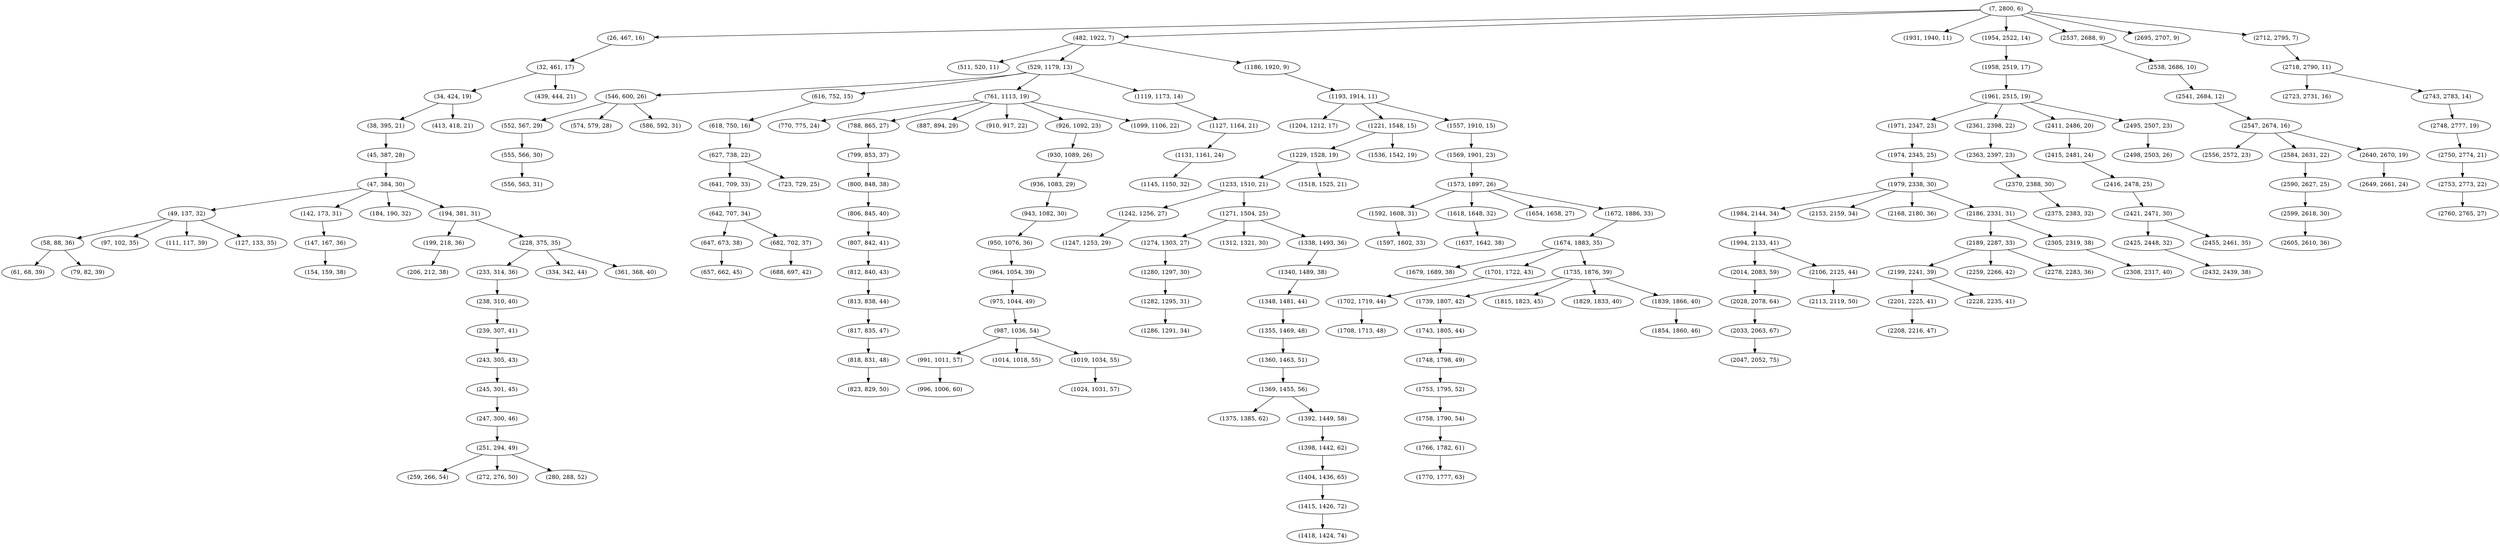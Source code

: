 digraph tree {
    "(7, 2800, 6)";
    "(26, 467, 16)";
    "(32, 461, 17)";
    "(34, 424, 19)";
    "(38, 395, 21)";
    "(45, 387, 28)";
    "(47, 384, 30)";
    "(49, 137, 32)";
    "(58, 88, 36)";
    "(61, 68, 39)";
    "(79, 82, 39)";
    "(97, 102, 35)";
    "(111, 117, 39)";
    "(127, 133, 35)";
    "(142, 173, 31)";
    "(147, 167, 36)";
    "(154, 159, 38)";
    "(184, 190, 32)";
    "(194, 381, 31)";
    "(199, 218, 36)";
    "(206, 212, 38)";
    "(228, 375, 35)";
    "(233, 314, 36)";
    "(238, 310, 40)";
    "(239, 307, 41)";
    "(243, 305, 43)";
    "(245, 301, 45)";
    "(247, 300, 46)";
    "(251, 294, 49)";
    "(259, 266, 54)";
    "(272, 276, 50)";
    "(280, 288, 52)";
    "(334, 342, 44)";
    "(361, 368, 40)";
    "(413, 418, 21)";
    "(439, 444, 21)";
    "(482, 1922, 7)";
    "(511, 520, 11)";
    "(529, 1179, 13)";
    "(546, 600, 26)";
    "(552, 567, 29)";
    "(555, 566, 30)";
    "(556, 563, 31)";
    "(574, 579, 28)";
    "(586, 592, 31)";
    "(616, 752, 15)";
    "(618, 750, 16)";
    "(627, 738, 22)";
    "(641, 709, 33)";
    "(642, 707, 34)";
    "(647, 673, 38)";
    "(657, 662, 45)";
    "(682, 702, 37)";
    "(688, 697, 42)";
    "(723, 729, 25)";
    "(761, 1113, 19)";
    "(770, 775, 24)";
    "(788, 865, 27)";
    "(799, 853, 37)";
    "(800, 848, 38)";
    "(806, 845, 40)";
    "(807, 842, 41)";
    "(812, 840, 43)";
    "(813, 838, 44)";
    "(817, 835, 47)";
    "(818, 831, 48)";
    "(823, 829, 50)";
    "(887, 894, 29)";
    "(910, 917, 22)";
    "(926, 1092, 23)";
    "(930, 1089, 26)";
    "(936, 1083, 29)";
    "(943, 1082, 30)";
    "(950, 1076, 36)";
    "(964, 1054, 39)";
    "(975, 1044, 49)";
    "(987, 1036, 54)";
    "(991, 1011, 57)";
    "(996, 1006, 60)";
    "(1014, 1018, 55)";
    "(1019, 1034, 55)";
    "(1024, 1031, 57)";
    "(1099, 1106, 22)";
    "(1119, 1173, 14)";
    "(1127, 1164, 21)";
    "(1131, 1161, 24)";
    "(1145, 1150, 32)";
    "(1186, 1920, 9)";
    "(1193, 1914, 11)";
    "(1204, 1212, 17)";
    "(1221, 1548, 15)";
    "(1229, 1528, 19)";
    "(1233, 1510, 21)";
    "(1242, 1256, 27)";
    "(1247, 1253, 29)";
    "(1271, 1504, 25)";
    "(1274, 1303, 27)";
    "(1280, 1297, 30)";
    "(1282, 1295, 31)";
    "(1286, 1291, 34)";
    "(1312, 1321, 30)";
    "(1338, 1493, 36)";
    "(1340, 1489, 38)";
    "(1348, 1481, 44)";
    "(1355, 1469, 48)";
    "(1360, 1463, 51)";
    "(1369, 1455, 56)";
    "(1375, 1385, 62)";
    "(1392, 1449, 58)";
    "(1398, 1442, 62)";
    "(1404, 1436, 65)";
    "(1415, 1426, 72)";
    "(1418, 1424, 74)";
    "(1518, 1525, 21)";
    "(1536, 1542, 19)";
    "(1557, 1910, 15)";
    "(1569, 1901, 23)";
    "(1573, 1897, 26)";
    "(1592, 1608, 31)";
    "(1597, 1602, 33)";
    "(1618, 1648, 32)";
    "(1637, 1642, 38)";
    "(1654, 1658, 27)";
    "(1672, 1886, 33)";
    "(1674, 1883, 35)";
    "(1679, 1689, 38)";
    "(1701, 1722, 43)";
    "(1702, 1719, 44)";
    "(1708, 1713, 48)";
    "(1735, 1876, 39)";
    "(1739, 1807, 42)";
    "(1743, 1805, 44)";
    "(1748, 1798, 49)";
    "(1753, 1795, 52)";
    "(1758, 1790, 54)";
    "(1766, 1782, 61)";
    "(1770, 1777, 63)";
    "(1815, 1823, 45)";
    "(1829, 1833, 40)";
    "(1839, 1866, 40)";
    "(1854, 1860, 46)";
    "(1931, 1940, 11)";
    "(1954, 2522, 14)";
    "(1958, 2519, 17)";
    "(1961, 2515, 19)";
    "(1971, 2347, 23)";
    "(1974, 2345, 25)";
    "(1979, 2338, 30)";
    "(1984, 2144, 34)";
    "(1994, 2133, 41)";
    "(2014, 2083, 59)";
    "(2028, 2078, 64)";
    "(2033, 2063, 67)";
    "(2047, 2052, 75)";
    "(2106, 2125, 44)";
    "(2113, 2119, 50)";
    "(2153, 2159, 34)";
    "(2168, 2180, 36)";
    "(2186, 2331, 31)";
    "(2189, 2287, 33)";
    "(2199, 2241, 39)";
    "(2201, 2225, 41)";
    "(2208, 2216, 47)";
    "(2228, 2235, 41)";
    "(2259, 2266, 42)";
    "(2278, 2283, 36)";
    "(2305, 2319, 38)";
    "(2308, 2317, 40)";
    "(2361, 2398, 22)";
    "(2363, 2397, 23)";
    "(2370, 2388, 30)";
    "(2375, 2383, 32)";
    "(2411, 2486, 20)";
    "(2415, 2481, 24)";
    "(2416, 2478, 25)";
    "(2421, 2471, 30)";
    "(2425, 2448, 32)";
    "(2432, 2439, 38)";
    "(2455, 2461, 35)";
    "(2495, 2507, 23)";
    "(2498, 2503, 26)";
    "(2537, 2688, 9)";
    "(2538, 2686, 10)";
    "(2541, 2684, 12)";
    "(2547, 2674, 16)";
    "(2556, 2572, 23)";
    "(2584, 2631, 22)";
    "(2590, 2627, 25)";
    "(2599, 2618, 30)";
    "(2605, 2610, 36)";
    "(2640, 2670, 19)";
    "(2649, 2661, 24)";
    "(2695, 2707, 9)";
    "(2712, 2795, 7)";
    "(2718, 2790, 11)";
    "(2723, 2731, 16)";
    "(2743, 2783, 14)";
    "(2748, 2777, 19)";
    "(2750, 2774, 21)";
    "(2753, 2773, 22)";
    "(2760, 2765, 27)";
    "(7, 2800, 6)" -> "(26, 467, 16)";
    "(7, 2800, 6)" -> "(482, 1922, 7)";
    "(7, 2800, 6)" -> "(1931, 1940, 11)";
    "(7, 2800, 6)" -> "(1954, 2522, 14)";
    "(7, 2800, 6)" -> "(2537, 2688, 9)";
    "(7, 2800, 6)" -> "(2695, 2707, 9)";
    "(7, 2800, 6)" -> "(2712, 2795, 7)";
    "(26, 467, 16)" -> "(32, 461, 17)";
    "(32, 461, 17)" -> "(34, 424, 19)";
    "(32, 461, 17)" -> "(439, 444, 21)";
    "(34, 424, 19)" -> "(38, 395, 21)";
    "(34, 424, 19)" -> "(413, 418, 21)";
    "(38, 395, 21)" -> "(45, 387, 28)";
    "(45, 387, 28)" -> "(47, 384, 30)";
    "(47, 384, 30)" -> "(49, 137, 32)";
    "(47, 384, 30)" -> "(142, 173, 31)";
    "(47, 384, 30)" -> "(184, 190, 32)";
    "(47, 384, 30)" -> "(194, 381, 31)";
    "(49, 137, 32)" -> "(58, 88, 36)";
    "(49, 137, 32)" -> "(97, 102, 35)";
    "(49, 137, 32)" -> "(111, 117, 39)";
    "(49, 137, 32)" -> "(127, 133, 35)";
    "(58, 88, 36)" -> "(61, 68, 39)";
    "(58, 88, 36)" -> "(79, 82, 39)";
    "(142, 173, 31)" -> "(147, 167, 36)";
    "(147, 167, 36)" -> "(154, 159, 38)";
    "(194, 381, 31)" -> "(199, 218, 36)";
    "(194, 381, 31)" -> "(228, 375, 35)";
    "(199, 218, 36)" -> "(206, 212, 38)";
    "(228, 375, 35)" -> "(233, 314, 36)";
    "(228, 375, 35)" -> "(334, 342, 44)";
    "(228, 375, 35)" -> "(361, 368, 40)";
    "(233, 314, 36)" -> "(238, 310, 40)";
    "(238, 310, 40)" -> "(239, 307, 41)";
    "(239, 307, 41)" -> "(243, 305, 43)";
    "(243, 305, 43)" -> "(245, 301, 45)";
    "(245, 301, 45)" -> "(247, 300, 46)";
    "(247, 300, 46)" -> "(251, 294, 49)";
    "(251, 294, 49)" -> "(259, 266, 54)";
    "(251, 294, 49)" -> "(272, 276, 50)";
    "(251, 294, 49)" -> "(280, 288, 52)";
    "(482, 1922, 7)" -> "(511, 520, 11)";
    "(482, 1922, 7)" -> "(529, 1179, 13)";
    "(482, 1922, 7)" -> "(1186, 1920, 9)";
    "(529, 1179, 13)" -> "(546, 600, 26)";
    "(529, 1179, 13)" -> "(616, 752, 15)";
    "(529, 1179, 13)" -> "(761, 1113, 19)";
    "(529, 1179, 13)" -> "(1119, 1173, 14)";
    "(546, 600, 26)" -> "(552, 567, 29)";
    "(546, 600, 26)" -> "(574, 579, 28)";
    "(546, 600, 26)" -> "(586, 592, 31)";
    "(552, 567, 29)" -> "(555, 566, 30)";
    "(555, 566, 30)" -> "(556, 563, 31)";
    "(616, 752, 15)" -> "(618, 750, 16)";
    "(618, 750, 16)" -> "(627, 738, 22)";
    "(627, 738, 22)" -> "(641, 709, 33)";
    "(627, 738, 22)" -> "(723, 729, 25)";
    "(641, 709, 33)" -> "(642, 707, 34)";
    "(642, 707, 34)" -> "(647, 673, 38)";
    "(642, 707, 34)" -> "(682, 702, 37)";
    "(647, 673, 38)" -> "(657, 662, 45)";
    "(682, 702, 37)" -> "(688, 697, 42)";
    "(761, 1113, 19)" -> "(770, 775, 24)";
    "(761, 1113, 19)" -> "(788, 865, 27)";
    "(761, 1113, 19)" -> "(887, 894, 29)";
    "(761, 1113, 19)" -> "(910, 917, 22)";
    "(761, 1113, 19)" -> "(926, 1092, 23)";
    "(761, 1113, 19)" -> "(1099, 1106, 22)";
    "(788, 865, 27)" -> "(799, 853, 37)";
    "(799, 853, 37)" -> "(800, 848, 38)";
    "(800, 848, 38)" -> "(806, 845, 40)";
    "(806, 845, 40)" -> "(807, 842, 41)";
    "(807, 842, 41)" -> "(812, 840, 43)";
    "(812, 840, 43)" -> "(813, 838, 44)";
    "(813, 838, 44)" -> "(817, 835, 47)";
    "(817, 835, 47)" -> "(818, 831, 48)";
    "(818, 831, 48)" -> "(823, 829, 50)";
    "(926, 1092, 23)" -> "(930, 1089, 26)";
    "(930, 1089, 26)" -> "(936, 1083, 29)";
    "(936, 1083, 29)" -> "(943, 1082, 30)";
    "(943, 1082, 30)" -> "(950, 1076, 36)";
    "(950, 1076, 36)" -> "(964, 1054, 39)";
    "(964, 1054, 39)" -> "(975, 1044, 49)";
    "(975, 1044, 49)" -> "(987, 1036, 54)";
    "(987, 1036, 54)" -> "(991, 1011, 57)";
    "(987, 1036, 54)" -> "(1014, 1018, 55)";
    "(987, 1036, 54)" -> "(1019, 1034, 55)";
    "(991, 1011, 57)" -> "(996, 1006, 60)";
    "(1019, 1034, 55)" -> "(1024, 1031, 57)";
    "(1119, 1173, 14)" -> "(1127, 1164, 21)";
    "(1127, 1164, 21)" -> "(1131, 1161, 24)";
    "(1131, 1161, 24)" -> "(1145, 1150, 32)";
    "(1186, 1920, 9)" -> "(1193, 1914, 11)";
    "(1193, 1914, 11)" -> "(1204, 1212, 17)";
    "(1193, 1914, 11)" -> "(1221, 1548, 15)";
    "(1193, 1914, 11)" -> "(1557, 1910, 15)";
    "(1221, 1548, 15)" -> "(1229, 1528, 19)";
    "(1221, 1548, 15)" -> "(1536, 1542, 19)";
    "(1229, 1528, 19)" -> "(1233, 1510, 21)";
    "(1229, 1528, 19)" -> "(1518, 1525, 21)";
    "(1233, 1510, 21)" -> "(1242, 1256, 27)";
    "(1233, 1510, 21)" -> "(1271, 1504, 25)";
    "(1242, 1256, 27)" -> "(1247, 1253, 29)";
    "(1271, 1504, 25)" -> "(1274, 1303, 27)";
    "(1271, 1504, 25)" -> "(1312, 1321, 30)";
    "(1271, 1504, 25)" -> "(1338, 1493, 36)";
    "(1274, 1303, 27)" -> "(1280, 1297, 30)";
    "(1280, 1297, 30)" -> "(1282, 1295, 31)";
    "(1282, 1295, 31)" -> "(1286, 1291, 34)";
    "(1338, 1493, 36)" -> "(1340, 1489, 38)";
    "(1340, 1489, 38)" -> "(1348, 1481, 44)";
    "(1348, 1481, 44)" -> "(1355, 1469, 48)";
    "(1355, 1469, 48)" -> "(1360, 1463, 51)";
    "(1360, 1463, 51)" -> "(1369, 1455, 56)";
    "(1369, 1455, 56)" -> "(1375, 1385, 62)";
    "(1369, 1455, 56)" -> "(1392, 1449, 58)";
    "(1392, 1449, 58)" -> "(1398, 1442, 62)";
    "(1398, 1442, 62)" -> "(1404, 1436, 65)";
    "(1404, 1436, 65)" -> "(1415, 1426, 72)";
    "(1415, 1426, 72)" -> "(1418, 1424, 74)";
    "(1557, 1910, 15)" -> "(1569, 1901, 23)";
    "(1569, 1901, 23)" -> "(1573, 1897, 26)";
    "(1573, 1897, 26)" -> "(1592, 1608, 31)";
    "(1573, 1897, 26)" -> "(1618, 1648, 32)";
    "(1573, 1897, 26)" -> "(1654, 1658, 27)";
    "(1573, 1897, 26)" -> "(1672, 1886, 33)";
    "(1592, 1608, 31)" -> "(1597, 1602, 33)";
    "(1618, 1648, 32)" -> "(1637, 1642, 38)";
    "(1672, 1886, 33)" -> "(1674, 1883, 35)";
    "(1674, 1883, 35)" -> "(1679, 1689, 38)";
    "(1674, 1883, 35)" -> "(1701, 1722, 43)";
    "(1674, 1883, 35)" -> "(1735, 1876, 39)";
    "(1701, 1722, 43)" -> "(1702, 1719, 44)";
    "(1702, 1719, 44)" -> "(1708, 1713, 48)";
    "(1735, 1876, 39)" -> "(1739, 1807, 42)";
    "(1735, 1876, 39)" -> "(1815, 1823, 45)";
    "(1735, 1876, 39)" -> "(1829, 1833, 40)";
    "(1735, 1876, 39)" -> "(1839, 1866, 40)";
    "(1739, 1807, 42)" -> "(1743, 1805, 44)";
    "(1743, 1805, 44)" -> "(1748, 1798, 49)";
    "(1748, 1798, 49)" -> "(1753, 1795, 52)";
    "(1753, 1795, 52)" -> "(1758, 1790, 54)";
    "(1758, 1790, 54)" -> "(1766, 1782, 61)";
    "(1766, 1782, 61)" -> "(1770, 1777, 63)";
    "(1839, 1866, 40)" -> "(1854, 1860, 46)";
    "(1954, 2522, 14)" -> "(1958, 2519, 17)";
    "(1958, 2519, 17)" -> "(1961, 2515, 19)";
    "(1961, 2515, 19)" -> "(1971, 2347, 23)";
    "(1961, 2515, 19)" -> "(2361, 2398, 22)";
    "(1961, 2515, 19)" -> "(2411, 2486, 20)";
    "(1961, 2515, 19)" -> "(2495, 2507, 23)";
    "(1971, 2347, 23)" -> "(1974, 2345, 25)";
    "(1974, 2345, 25)" -> "(1979, 2338, 30)";
    "(1979, 2338, 30)" -> "(1984, 2144, 34)";
    "(1979, 2338, 30)" -> "(2153, 2159, 34)";
    "(1979, 2338, 30)" -> "(2168, 2180, 36)";
    "(1979, 2338, 30)" -> "(2186, 2331, 31)";
    "(1984, 2144, 34)" -> "(1994, 2133, 41)";
    "(1994, 2133, 41)" -> "(2014, 2083, 59)";
    "(1994, 2133, 41)" -> "(2106, 2125, 44)";
    "(2014, 2083, 59)" -> "(2028, 2078, 64)";
    "(2028, 2078, 64)" -> "(2033, 2063, 67)";
    "(2033, 2063, 67)" -> "(2047, 2052, 75)";
    "(2106, 2125, 44)" -> "(2113, 2119, 50)";
    "(2186, 2331, 31)" -> "(2189, 2287, 33)";
    "(2186, 2331, 31)" -> "(2305, 2319, 38)";
    "(2189, 2287, 33)" -> "(2199, 2241, 39)";
    "(2189, 2287, 33)" -> "(2259, 2266, 42)";
    "(2189, 2287, 33)" -> "(2278, 2283, 36)";
    "(2199, 2241, 39)" -> "(2201, 2225, 41)";
    "(2199, 2241, 39)" -> "(2228, 2235, 41)";
    "(2201, 2225, 41)" -> "(2208, 2216, 47)";
    "(2305, 2319, 38)" -> "(2308, 2317, 40)";
    "(2361, 2398, 22)" -> "(2363, 2397, 23)";
    "(2363, 2397, 23)" -> "(2370, 2388, 30)";
    "(2370, 2388, 30)" -> "(2375, 2383, 32)";
    "(2411, 2486, 20)" -> "(2415, 2481, 24)";
    "(2415, 2481, 24)" -> "(2416, 2478, 25)";
    "(2416, 2478, 25)" -> "(2421, 2471, 30)";
    "(2421, 2471, 30)" -> "(2425, 2448, 32)";
    "(2421, 2471, 30)" -> "(2455, 2461, 35)";
    "(2425, 2448, 32)" -> "(2432, 2439, 38)";
    "(2495, 2507, 23)" -> "(2498, 2503, 26)";
    "(2537, 2688, 9)" -> "(2538, 2686, 10)";
    "(2538, 2686, 10)" -> "(2541, 2684, 12)";
    "(2541, 2684, 12)" -> "(2547, 2674, 16)";
    "(2547, 2674, 16)" -> "(2556, 2572, 23)";
    "(2547, 2674, 16)" -> "(2584, 2631, 22)";
    "(2547, 2674, 16)" -> "(2640, 2670, 19)";
    "(2584, 2631, 22)" -> "(2590, 2627, 25)";
    "(2590, 2627, 25)" -> "(2599, 2618, 30)";
    "(2599, 2618, 30)" -> "(2605, 2610, 36)";
    "(2640, 2670, 19)" -> "(2649, 2661, 24)";
    "(2712, 2795, 7)" -> "(2718, 2790, 11)";
    "(2718, 2790, 11)" -> "(2723, 2731, 16)";
    "(2718, 2790, 11)" -> "(2743, 2783, 14)";
    "(2743, 2783, 14)" -> "(2748, 2777, 19)";
    "(2748, 2777, 19)" -> "(2750, 2774, 21)";
    "(2750, 2774, 21)" -> "(2753, 2773, 22)";
    "(2753, 2773, 22)" -> "(2760, 2765, 27)";
}
